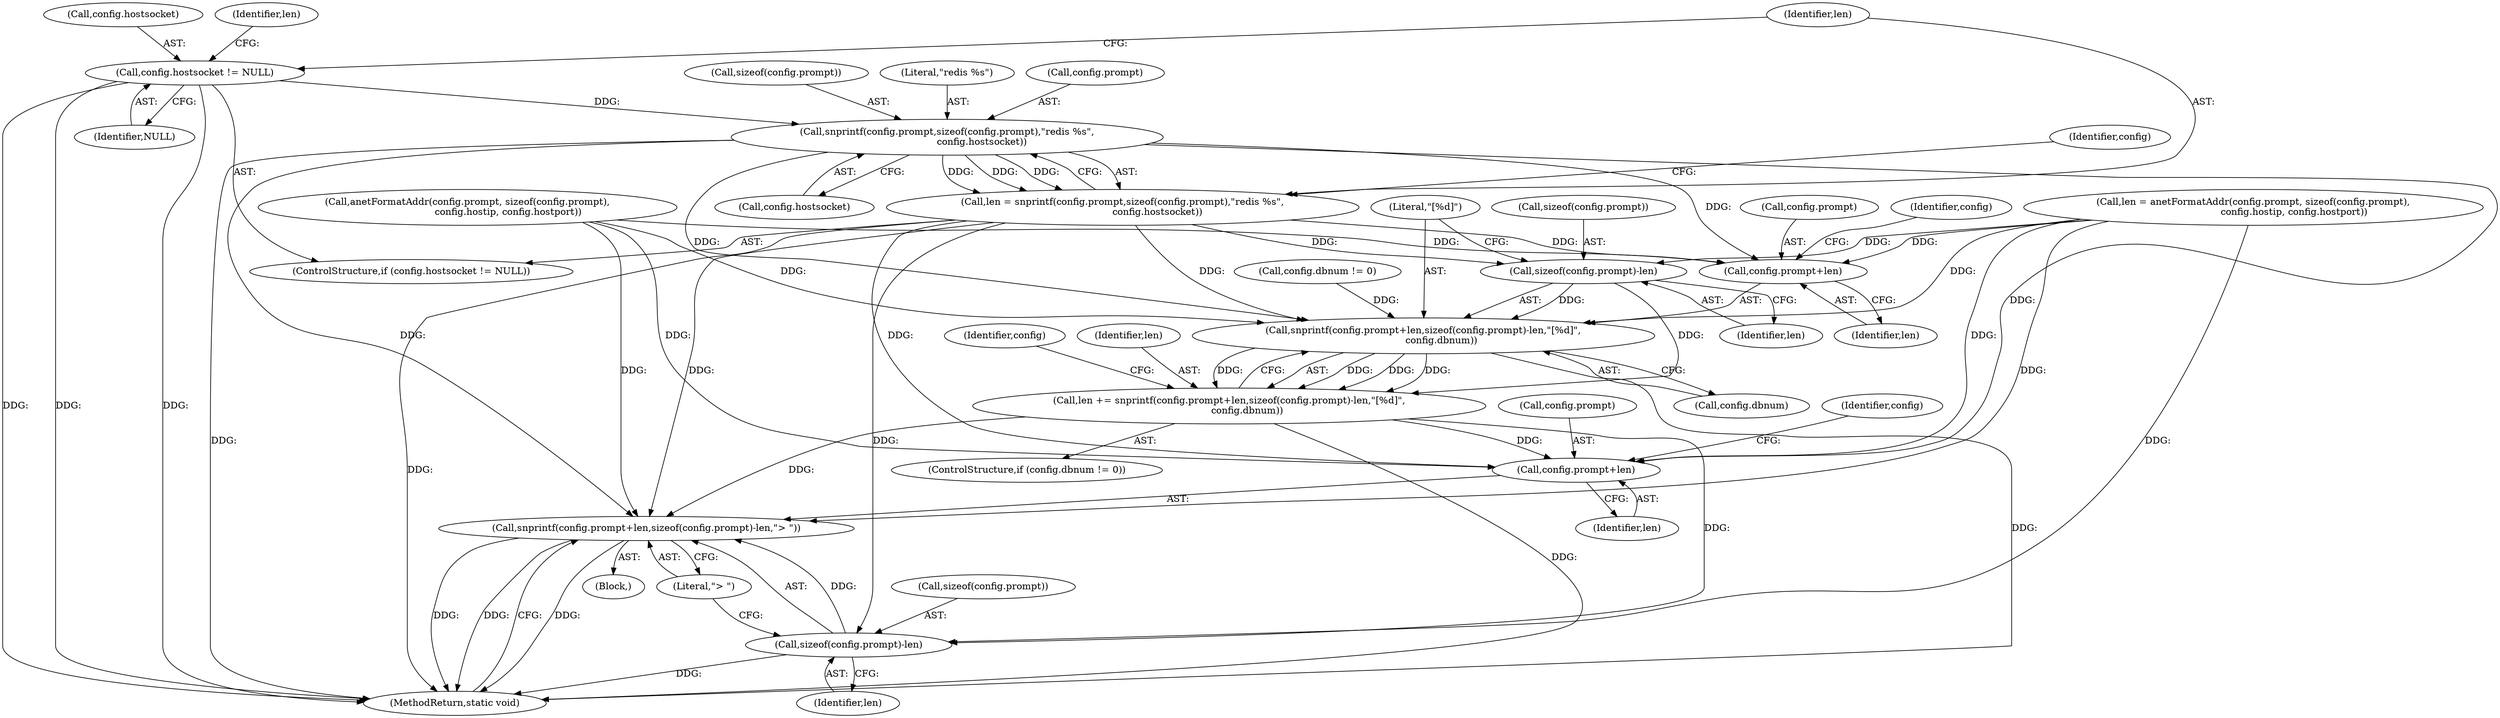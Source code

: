 digraph "1_redis_9fdcc15962f9ff4baebe6fdd947816f43f730d50@API" {
"1000118" [label="(Call,snprintf(config.prompt,sizeof(config.prompt),\"redis %s\",\n                       config.hostsocket))"];
"1000111" [label="(Call,config.hostsocket != NULL)"];
"1000116" [label="(Call,len = snprintf(config.prompt,sizeof(config.prompt),\"redis %s\",\n                       config.hostsocket))"];
"1000155" [label="(Call,snprintf(config.prompt+len,sizeof(config.prompt)-len,\"[%d]\",\n            config.dbnum))"];
"1000153" [label="(Call,len += snprintf(config.prompt+len,sizeof(config.prompt)-len,\"[%d]\",\n            config.dbnum))"];
"1000171" [label="(Call,snprintf(config.prompt+len,sizeof(config.prompt)-len,\"> \"))"];
"1000172" [label="(Call,config.prompt+len)"];
"1000177" [label="(Call,sizeof(config.prompt)-len)"];
"1000156" [label="(Call,config.prompt+len)"];
"1000161" [label="(Call,sizeof(config.prompt)-len)"];
"1000116" [label="(Call,len = snprintf(config.prompt,sizeof(config.prompt),\"redis %s\",\n                       config.hostsocket))"];
"1000184" [label="(MethodReturn,static void)"];
"1000111" [label="(Call,config.hostsocket != NULL)"];
"1000117" [label="(Identifier,len)"];
"1000182" [label="(Identifier,len)"];
"1000157" [label="(Call,config.prompt)"];
"1000167" [label="(Literal,\"[%d]\")"];
"1000110" [label="(ControlStructure,if (config.hostsocket != NULL))"];
"1000115" [label="(Identifier,NULL)"];
"1000180" [label="(Identifier,config)"];
"1000166" [label="(Identifier,len)"];
"1000127" [label="(Call,config.hostsocket)"];
"1000119" [label="(Call,config.prompt)"];
"1000174" [label="(Identifier,config)"];
"1000133" [label="(Call,anetFormatAddr(config.prompt, sizeof(config.prompt),\n                           config.hostip, config.hostport))"];
"1000118" [label="(Call,snprintf(config.prompt,sizeof(config.prompt),\"redis %s\",\n                       config.hostsocket))"];
"1000178" [label="(Call,sizeof(config.prompt))"];
"1000173" [label="(Call,config.prompt)"];
"1000147" [label="(ControlStructure,if (config.dbnum != 0))"];
"1000156" [label="(Call,config.prompt+len)"];
"1000168" [label="(Call,config.dbnum)"];
"1000150" [label="(Identifier,config)"];
"1000131" [label="(Call,len = anetFormatAddr(config.prompt, sizeof(config.prompt),\n                           config.hostip, config.hostport))"];
"1000176" [label="(Identifier,len)"];
"1000112" [label="(Call,config.hostsocket)"];
"1000172" [label="(Call,config.prompt+len)"];
"1000161" [label="(Call,sizeof(config.prompt)-len)"];
"1000183" [label="(Literal,\"> \")"];
"1000177" [label="(Call,sizeof(config.prompt)-len)"];
"1000155" [label="(Call,snprintf(config.prompt+len,sizeof(config.prompt)-len,\"[%d]\",\n            config.dbnum))"];
"1000171" [label="(Call,snprintf(config.prompt+len,sizeof(config.prompt)-len,\"> \"))"];
"1000122" [label="(Call,sizeof(config.prompt))"];
"1000148" [label="(Call,config.dbnum != 0)"];
"1000154" [label="(Identifier,len)"];
"1000103" [label="(Block,)"];
"1000160" [label="(Identifier,len)"];
"1000164" [label="(Identifier,config)"];
"1000162" [label="(Call,sizeof(config.prompt))"];
"1000126" [label="(Literal,\"redis %s\")"];
"1000132" [label="(Identifier,len)"];
"1000153" [label="(Call,len += snprintf(config.prompt+len,sizeof(config.prompt)-len,\"[%d]\",\n            config.dbnum))"];
"1000118" -> "1000116"  [label="AST: "];
"1000118" -> "1000127"  [label="CFG: "];
"1000119" -> "1000118"  [label="AST: "];
"1000122" -> "1000118"  [label="AST: "];
"1000126" -> "1000118"  [label="AST: "];
"1000127" -> "1000118"  [label="AST: "];
"1000116" -> "1000118"  [label="CFG: "];
"1000118" -> "1000184"  [label="DDG: "];
"1000118" -> "1000116"  [label="DDG: "];
"1000118" -> "1000116"  [label="DDG: "];
"1000118" -> "1000116"  [label="DDG: "];
"1000111" -> "1000118"  [label="DDG: "];
"1000118" -> "1000155"  [label="DDG: "];
"1000118" -> "1000156"  [label="DDG: "];
"1000118" -> "1000171"  [label="DDG: "];
"1000118" -> "1000172"  [label="DDG: "];
"1000111" -> "1000110"  [label="AST: "];
"1000111" -> "1000115"  [label="CFG: "];
"1000112" -> "1000111"  [label="AST: "];
"1000115" -> "1000111"  [label="AST: "];
"1000117" -> "1000111"  [label="CFG: "];
"1000132" -> "1000111"  [label="CFG: "];
"1000111" -> "1000184"  [label="DDG: "];
"1000111" -> "1000184"  [label="DDG: "];
"1000111" -> "1000184"  [label="DDG: "];
"1000116" -> "1000110"  [label="AST: "];
"1000117" -> "1000116"  [label="AST: "];
"1000150" -> "1000116"  [label="CFG: "];
"1000116" -> "1000184"  [label="DDG: "];
"1000116" -> "1000155"  [label="DDG: "];
"1000116" -> "1000156"  [label="DDG: "];
"1000116" -> "1000161"  [label="DDG: "];
"1000116" -> "1000171"  [label="DDG: "];
"1000116" -> "1000172"  [label="DDG: "];
"1000116" -> "1000177"  [label="DDG: "];
"1000155" -> "1000153"  [label="AST: "];
"1000155" -> "1000168"  [label="CFG: "];
"1000156" -> "1000155"  [label="AST: "];
"1000161" -> "1000155"  [label="AST: "];
"1000167" -> "1000155"  [label="AST: "];
"1000168" -> "1000155"  [label="AST: "];
"1000153" -> "1000155"  [label="CFG: "];
"1000155" -> "1000184"  [label="DDG: "];
"1000155" -> "1000153"  [label="DDG: "];
"1000155" -> "1000153"  [label="DDG: "];
"1000155" -> "1000153"  [label="DDG: "];
"1000155" -> "1000153"  [label="DDG: "];
"1000133" -> "1000155"  [label="DDG: "];
"1000131" -> "1000155"  [label="DDG: "];
"1000161" -> "1000155"  [label="DDG: "];
"1000148" -> "1000155"  [label="DDG: "];
"1000153" -> "1000147"  [label="AST: "];
"1000154" -> "1000153"  [label="AST: "];
"1000174" -> "1000153"  [label="CFG: "];
"1000153" -> "1000184"  [label="DDG: "];
"1000161" -> "1000153"  [label="DDG: "];
"1000153" -> "1000171"  [label="DDG: "];
"1000153" -> "1000172"  [label="DDG: "];
"1000153" -> "1000177"  [label="DDG: "];
"1000171" -> "1000103"  [label="AST: "];
"1000171" -> "1000183"  [label="CFG: "];
"1000172" -> "1000171"  [label="AST: "];
"1000177" -> "1000171"  [label="AST: "];
"1000183" -> "1000171"  [label="AST: "];
"1000184" -> "1000171"  [label="CFG: "];
"1000171" -> "1000184"  [label="DDG: "];
"1000171" -> "1000184"  [label="DDG: "];
"1000171" -> "1000184"  [label="DDG: "];
"1000133" -> "1000171"  [label="DDG: "];
"1000131" -> "1000171"  [label="DDG: "];
"1000177" -> "1000171"  [label="DDG: "];
"1000172" -> "1000176"  [label="CFG: "];
"1000173" -> "1000172"  [label="AST: "];
"1000176" -> "1000172"  [label="AST: "];
"1000180" -> "1000172"  [label="CFG: "];
"1000133" -> "1000172"  [label="DDG: "];
"1000131" -> "1000172"  [label="DDG: "];
"1000177" -> "1000182"  [label="CFG: "];
"1000178" -> "1000177"  [label="AST: "];
"1000182" -> "1000177"  [label="AST: "];
"1000183" -> "1000177"  [label="CFG: "];
"1000177" -> "1000184"  [label="DDG: "];
"1000131" -> "1000177"  [label="DDG: "];
"1000156" -> "1000160"  [label="CFG: "];
"1000157" -> "1000156"  [label="AST: "];
"1000160" -> "1000156"  [label="AST: "];
"1000164" -> "1000156"  [label="CFG: "];
"1000133" -> "1000156"  [label="DDG: "];
"1000131" -> "1000156"  [label="DDG: "];
"1000161" -> "1000166"  [label="CFG: "];
"1000162" -> "1000161"  [label="AST: "];
"1000166" -> "1000161"  [label="AST: "];
"1000167" -> "1000161"  [label="CFG: "];
"1000131" -> "1000161"  [label="DDG: "];
}
